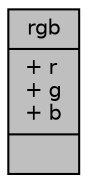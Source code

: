 digraph "rgb"
{
  edge [fontname="Helvetica",fontsize="10",labelfontname="Helvetica",labelfontsize="10"];
  node [fontname="Helvetica",fontsize="10",shape=record];
  Node1 [label="{rgb\n|+ r\l+ g\l+ b\l|}",height=0.2,width=0.4,color="black", fillcolor="grey75", style="filled", fontcolor="black"];
}

